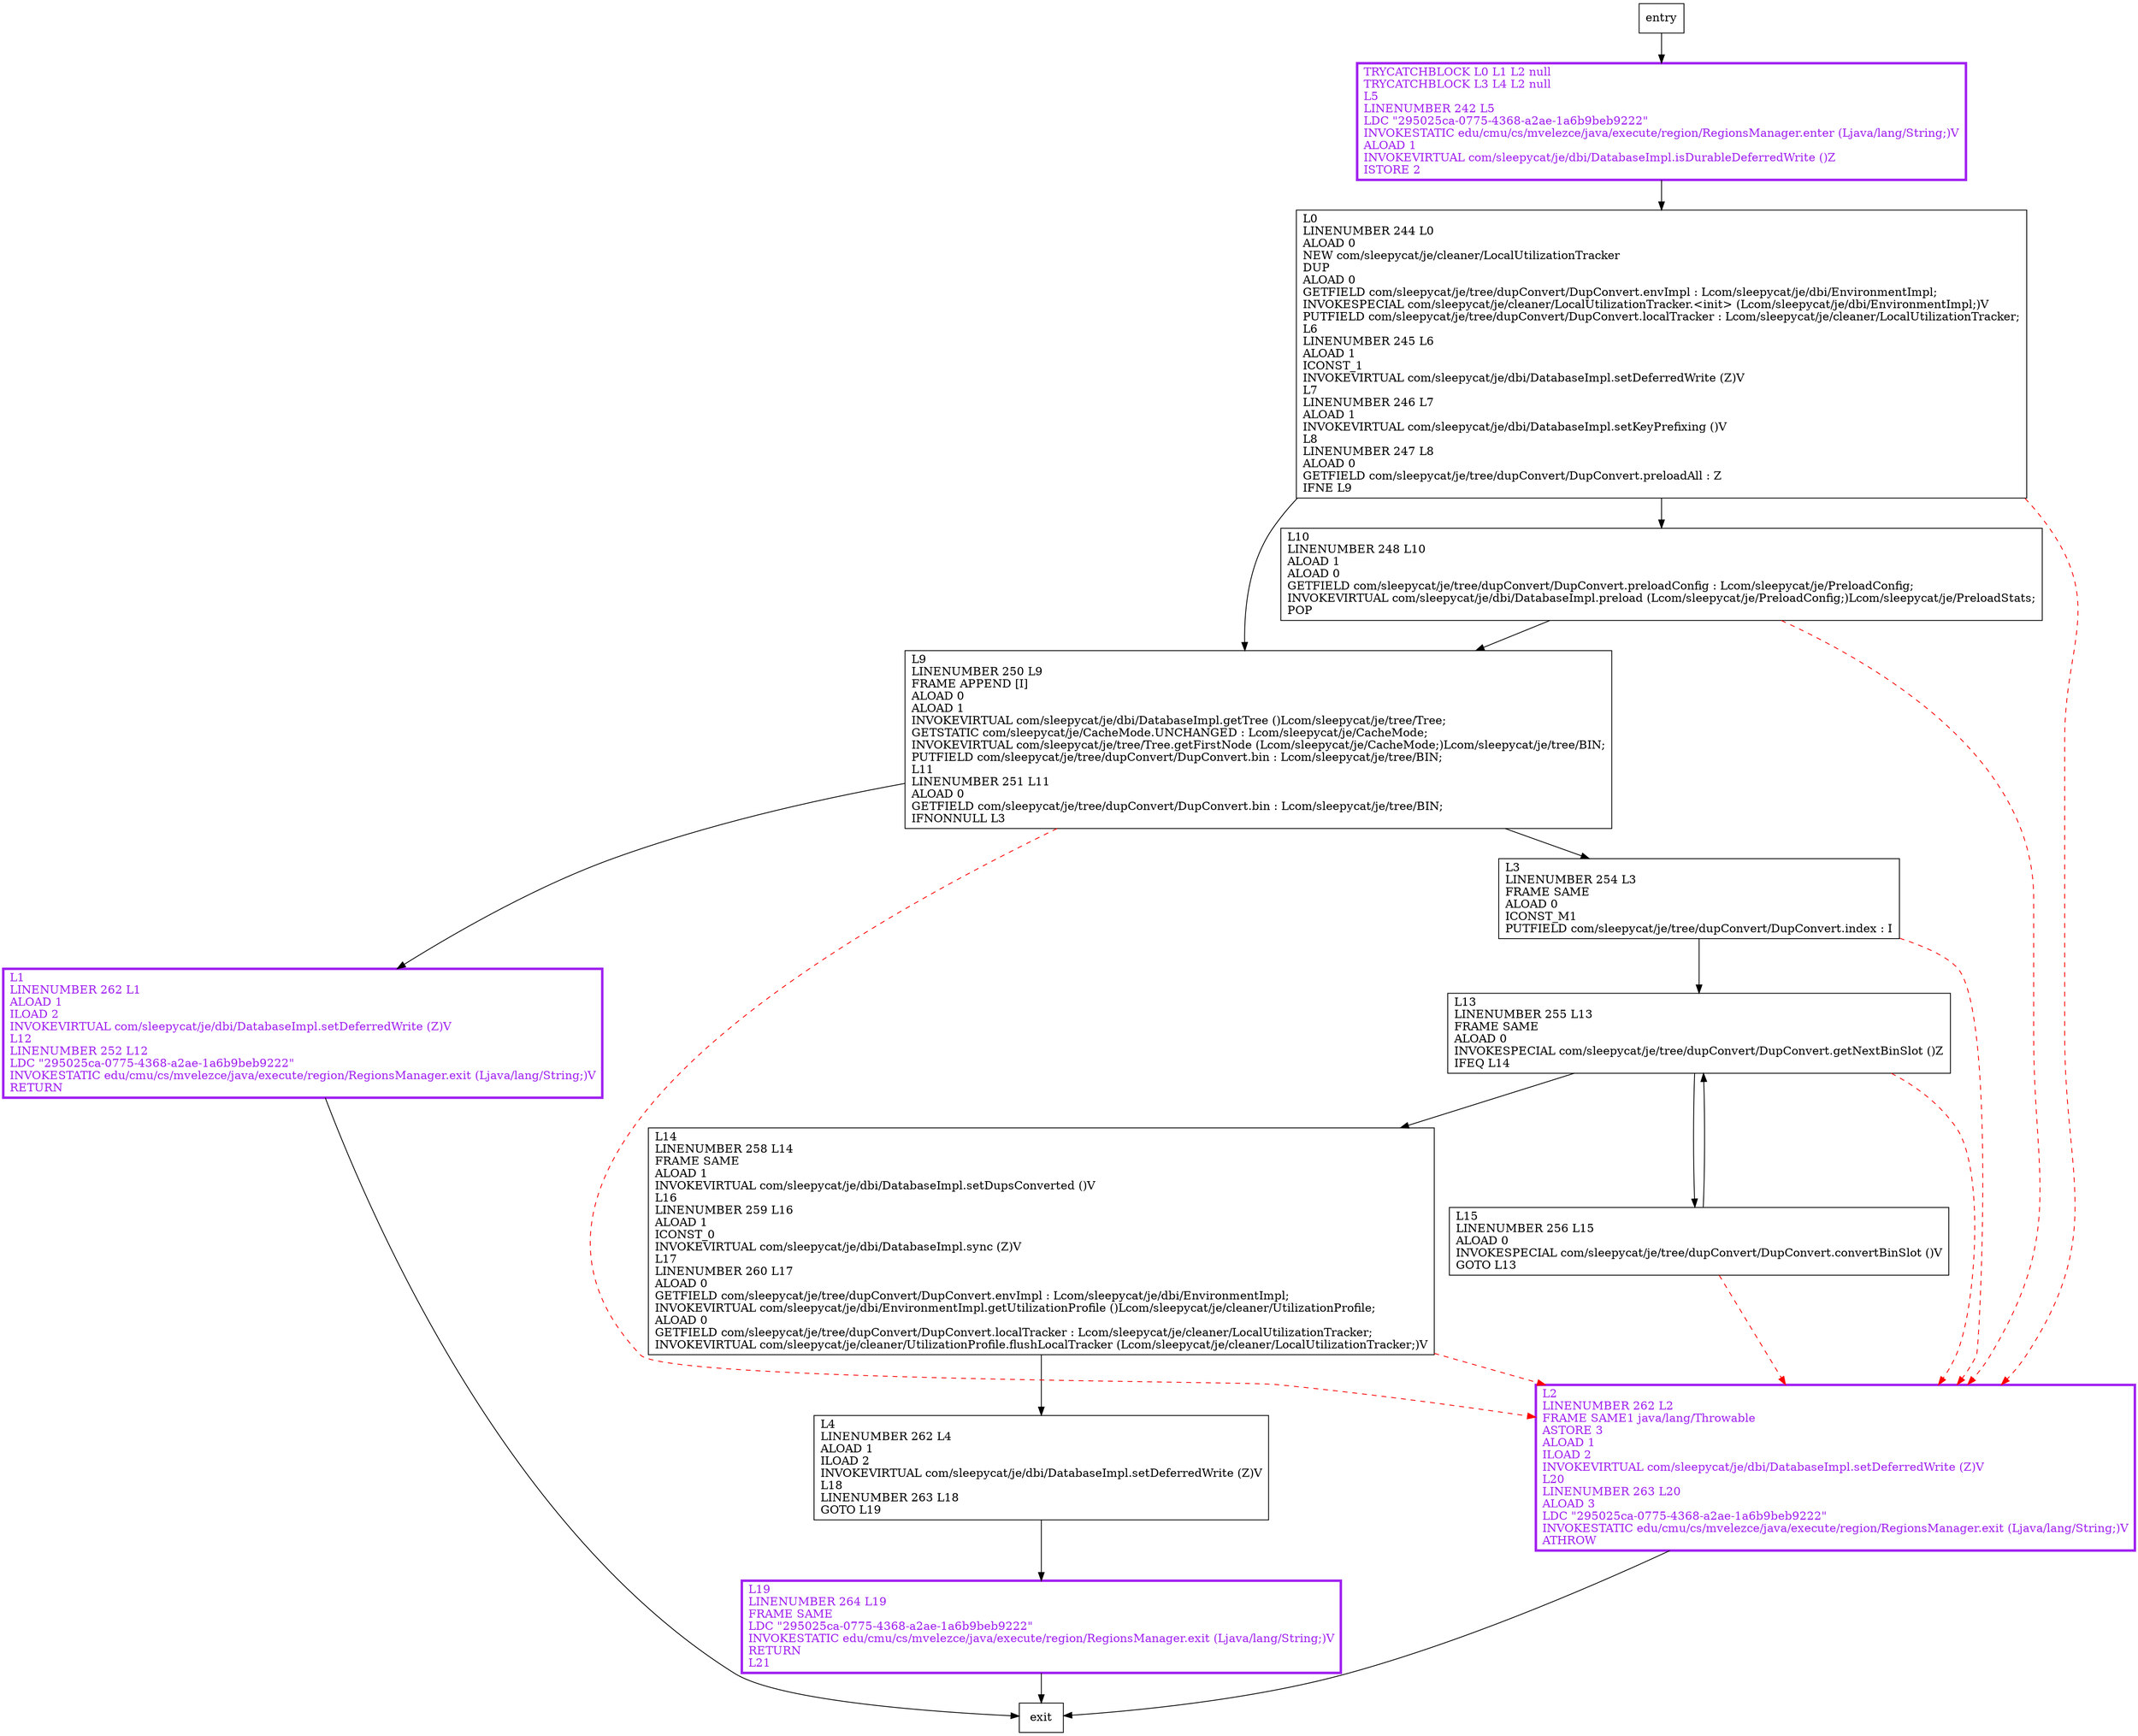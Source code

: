 digraph convertDatabase {
node [shape=record];
1215104814 [label="L3\lLINENUMBER 254 L3\lFRAME SAME\lALOAD 0\lICONST_M1\lPUTFIELD com/sleepycat/je/tree/dupConvert/DupConvert.index : I\l"];
1320292250 [label="L14\lLINENUMBER 258 L14\lFRAME SAME\lALOAD 1\lINVOKEVIRTUAL com/sleepycat/je/dbi/DatabaseImpl.setDupsConverted ()V\lL16\lLINENUMBER 259 L16\lALOAD 1\lICONST_0\lINVOKEVIRTUAL com/sleepycat/je/dbi/DatabaseImpl.sync (Z)V\lL17\lLINENUMBER 260 L17\lALOAD 0\lGETFIELD com/sleepycat/je/tree/dupConvert/DupConvert.envImpl : Lcom/sleepycat/je/dbi/EnvironmentImpl;\lINVOKEVIRTUAL com/sleepycat/je/dbi/EnvironmentImpl.getUtilizationProfile ()Lcom/sleepycat/je/cleaner/UtilizationProfile;\lALOAD 0\lGETFIELD com/sleepycat/je/tree/dupConvert/DupConvert.localTracker : Lcom/sleepycat/je/cleaner/LocalUtilizationTracker;\lINVOKEVIRTUAL com/sleepycat/je/cleaner/UtilizationProfile.flushLocalTracker (Lcom/sleepycat/je/cleaner/LocalUtilizationTracker;)V\l"];
360610067 [label="L13\lLINENUMBER 255 L13\lFRAME SAME\lALOAD 0\lINVOKESPECIAL com/sleepycat/je/tree/dupConvert/DupConvert.getNextBinSlot ()Z\lIFEQ L14\l"];
716008959 [label="L1\lLINENUMBER 262 L1\lALOAD 1\lILOAD 2\lINVOKEVIRTUAL com/sleepycat/je/dbi/DatabaseImpl.setDeferredWrite (Z)V\lL12\lLINENUMBER 252 L12\lLDC \"295025ca-0775-4368-a2ae-1a6b9beb9222\"\lINVOKESTATIC edu/cmu/cs/mvelezce/java/execute/region/RegionsManager.exit (Ljava/lang/String;)V\lRETURN\l"];
567237999 [label="L2\lLINENUMBER 262 L2\lFRAME SAME1 java/lang/Throwable\lASTORE 3\lALOAD 1\lILOAD 2\lINVOKEVIRTUAL com/sleepycat/je/dbi/DatabaseImpl.setDeferredWrite (Z)V\lL20\lLINENUMBER 263 L20\lALOAD 3\lLDC \"295025ca-0775-4368-a2ae-1a6b9beb9222\"\lINVOKESTATIC edu/cmu/cs/mvelezce/java/execute/region/RegionsManager.exit (Ljava/lang/String;)V\lATHROW\l"];
176214029 [label="L15\lLINENUMBER 256 L15\lALOAD 0\lINVOKESPECIAL com/sleepycat/je/tree/dupConvert/DupConvert.convertBinSlot ()V\lGOTO L13\l"];
1252290045 [label="TRYCATCHBLOCK L0 L1 L2 null\lTRYCATCHBLOCK L3 L4 L2 null\lL5\lLINENUMBER 242 L5\lLDC \"295025ca-0775-4368-a2ae-1a6b9beb9222\"\lINVOKESTATIC edu/cmu/cs/mvelezce/java/execute/region/RegionsManager.enter (Ljava/lang/String;)V\lALOAD 1\lINVOKEVIRTUAL com/sleepycat/je/dbi/DatabaseImpl.isDurableDeferredWrite ()Z\lISTORE 2\l"];
184393768 [label="L0\lLINENUMBER 244 L0\lALOAD 0\lNEW com/sleepycat/je/cleaner/LocalUtilizationTracker\lDUP\lALOAD 0\lGETFIELD com/sleepycat/je/tree/dupConvert/DupConvert.envImpl : Lcom/sleepycat/je/dbi/EnvironmentImpl;\lINVOKESPECIAL com/sleepycat/je/cleaner/LocalUtilizationTracker.\<init\> (Lcom/sleepycat/je/dbi/EnvironmentImpl;)V\lPUTFIELD com/sleepycat/je/tree/dupConvert/DupConvert.localTracker : Lcom/sleepycat/je/cleaner/LocalUtilizationTracker;\lL6\lLINENUMBER 245 L6\lALOAD 1\lICONST_1\lINVOKEVIRTUAL com/sleepycat/je/dbi/DatabaseImpl.setDeferredWrite (Z)V\lL7\lLINENUMBER 246 L7\lALOAD 1\lINVOKEVIRTUAL com/sleepycat/je/dbi/DatabaseImpl.setKeyPrefixing ()V\lL8\lLINENUMBER 247 L8\lALOAD 0\lGETFIELD com/sleepycat/je/tree/dupConvert/DupConvert.preloadAll : Z\lIFNE L9\l"];
1853177983 [label="L10\lLINENUMBER 248 L10\lALOAD 1\lALOAD 0\lGETFIELD com/sleepycat/je/tree/dupConvert/DupConvert.preloadConfig : Lcom/sleepycat/je/PreloadConfig;\lINVOKEVIRTUAL com/sleepycat/je/dbi/DatabaseImpl.preload (Lcom/sleepycat/je/PreloadConfig;)Lcom/sleepycat/je/PreloadStats;\lPOP\l"];
804651755 [label="L4\lLINENUMBER 262 L4\lALOAD 1\lILOAD 2\lINVOKEVIRTUAL com/sleepycat/je/dbi/DatabaseImpl.setDeferredWrite (Z)V\lL18\lLINENUMBER 263 L18\lGOTO L19\l"];
699989811 [label="L19\lLINENUMBER 264 L19\lFRAME SAME\lLDC \"295025ca-0775-4368-a2ae-1a6b9beb9222\"\lINVOKESTATIC edu/cmu/cs/mvelezce/java/execute/region/RegionsManager.exit (Ljava/lang/String;)V\lRETURN\lL21\l"];
898260219 [label="L9\lLINENUMBER 250 L9\lFRAME APPEND [I]\lALOAD 0\lALOAD 1\lINVOKEVIRTUAL com/sleepycat/je/dbi/DatabaseImpl.getTree ()Lcom/sleepycat/je/tree/Tree;\lGETSTATIC com/sleepycat/je/CacheMode.UNCHANGED : Lcom/sleepycat/je/CacheMode;\lINVOKEVIRTUAL com/sleepycat/je/tree/Tree.getFirstNode (Lcom/sleepycat/je/CacheMode;)Lcom/sleepycat/je/tree/BIN;\lPUTFIELD com/sleepycat/je/tree/dupConvert/DupConvert.bin : Lcom/sleepycat/je/tree/BIN;\lL11\lLINENUMBER 251 L11\lALOAD 0\lGETFIELD com/sleepycat/je/tree/dupConvert/DupConvert.bin : Lcom/sleepycat/je/tree/BIN;\lIFNONNULL L3\l"];
entry;
exit;
1215104814 -> 360610067
1215104814 -> 567237999 [style=dashed, color=red]
1320292250 -> 567237999 [style=dashed, color=red]
1320292250 -> 804651755
716008959 -> exit
567237999 -> exit
1252290045 -> 184393768
1853177983 -> 567237999 [style=dashed, color=red]
1853177983 -> 898260219
entry -> 1252290045
360610067 -> 1320292250
360610067 -> 176214029
360610067 -> 567237999 [style=dashed, color=red]
176214029 -> 360610067
176214029 -> 567237999 [style=dashed, color=red]
184393768 -> 567237999 [style=dashed, color=red]
184393768 -> 1853177983
184393768 -> 898260219
804651755 -> 699989811
699989811 -> exit
898260219 -> 1215104814
898260219 -> 716008959
898260219 -> 567237999 [style=dashed, color=red]
716008959[fontcolor="purple", penwidth=3, color="purple"];
567237999[fontcolor="purple", penwidth=3, color="purple"];
1252290045[fontcolor="purple", penwidth=3, color="purple"];
699989811[fontcolor="purple", penwidth=3, color="purple"];
}

